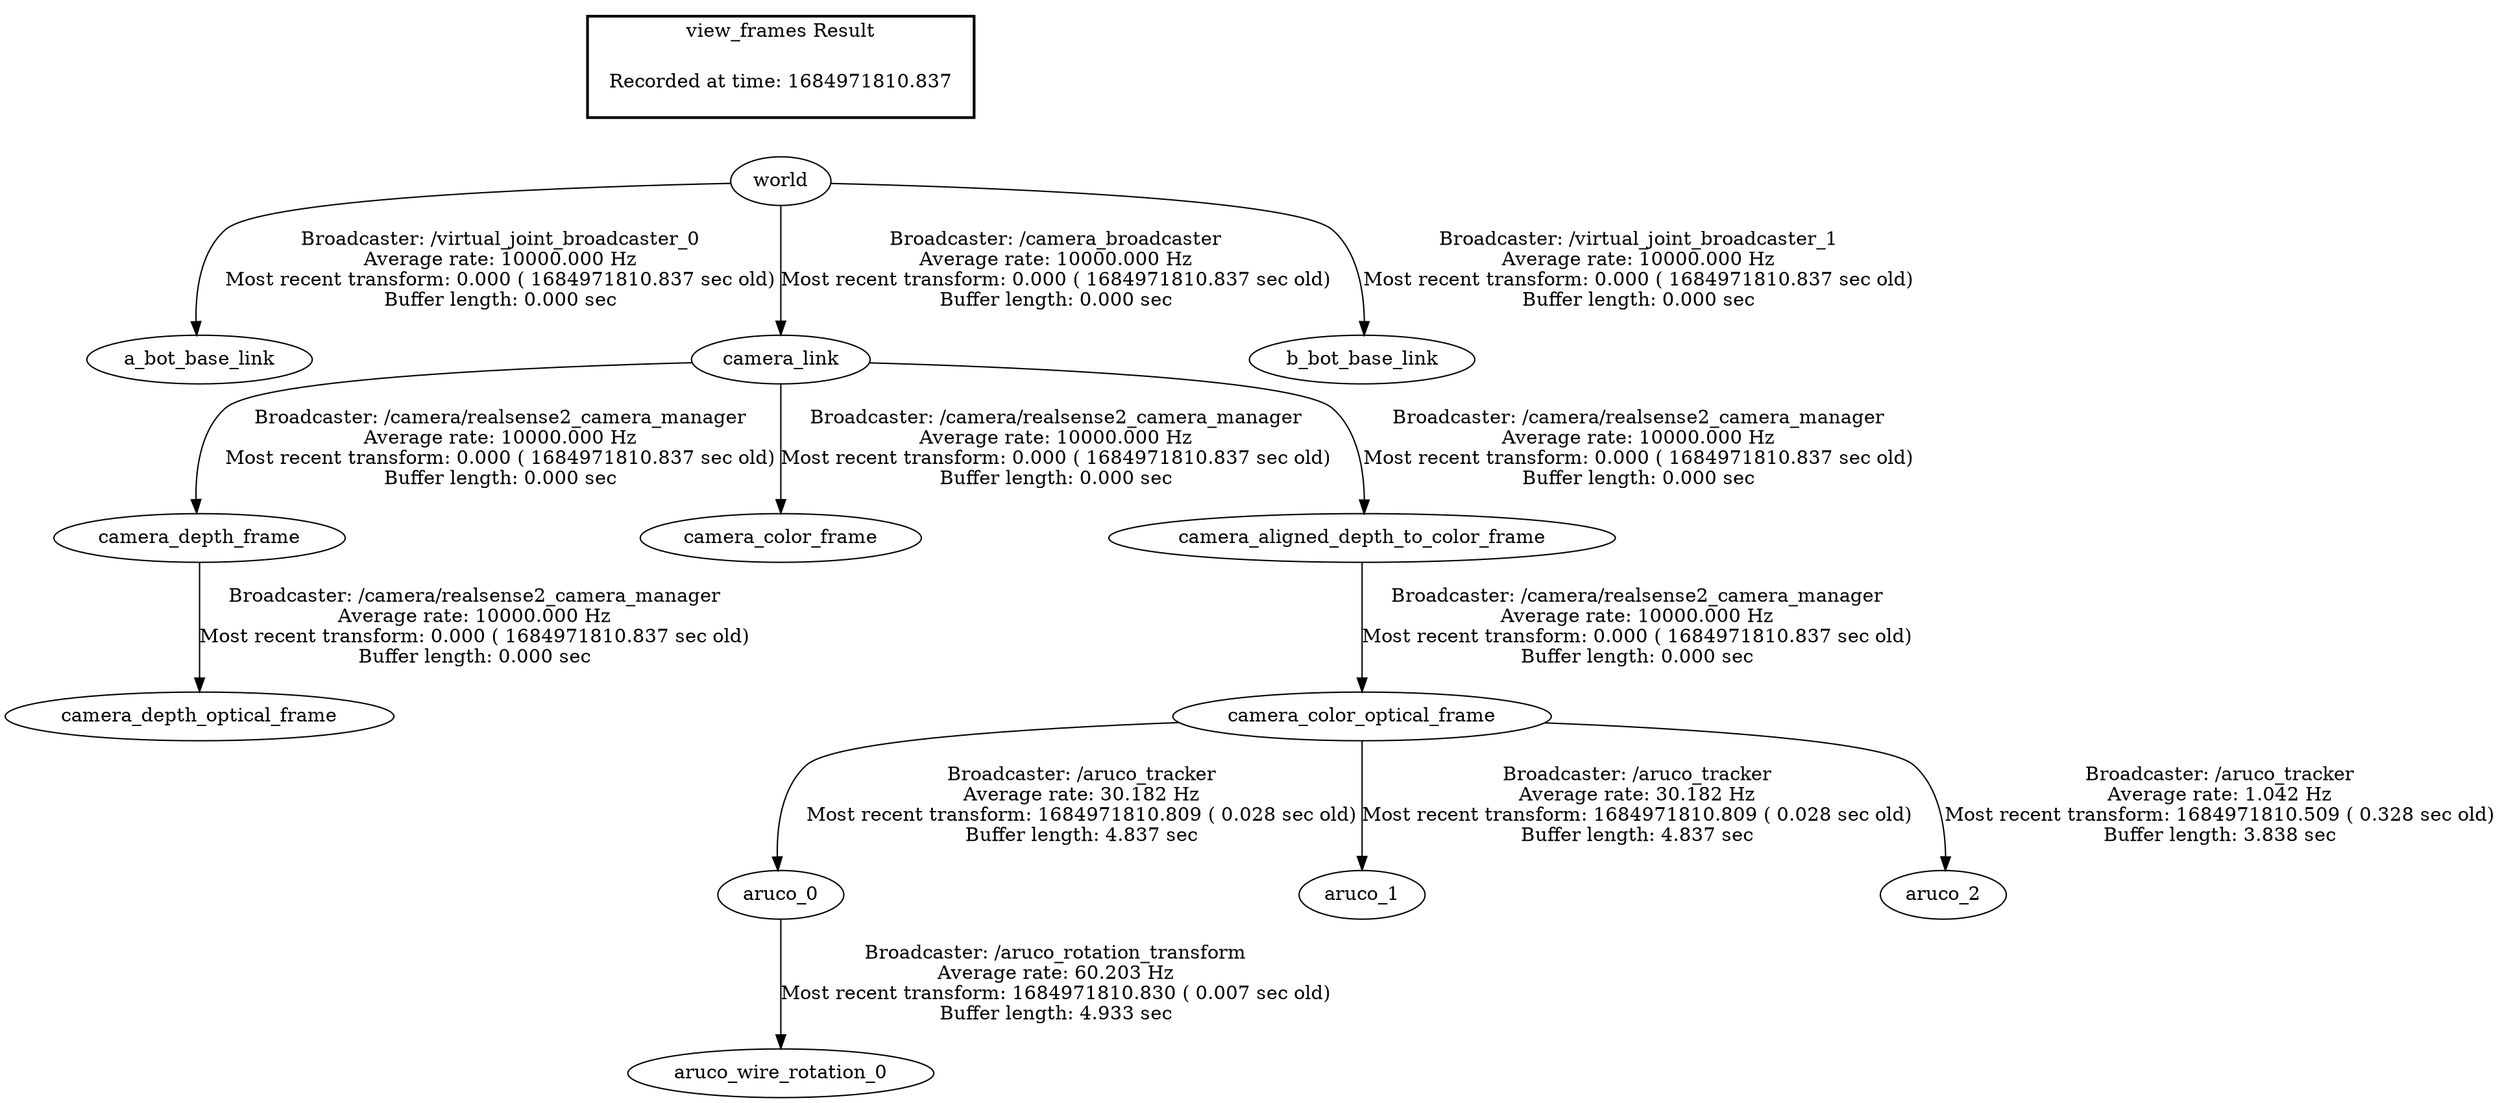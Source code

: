 digraph G {
"world" -> "a_bot_base_link"[label="Broadcaster: /virtual_joint_broadcaster_0\nAverage rate: 10000.000 Hz\nMost recent transform: 0.000 ( 1684971810.837 sec old)\nBuffer length: 0.000 sec\n"];
"world" -> "camera_link"[label="Broadcaster: /camera_broadcaster\nAverage rate: 10000.000 Hz\nMost recent transform: 0.000 ( 1684971810.837 sec old)\nBuffer length: 0.000 sec\n"];
"world" -> "b_bot_base_link"[label="Broadcaster: /virtual_joint_broadcaster_1\nAverage rate: 10000.000 Hz\nMost recent transform: 0.000 ( 1684971810.837 sec old)\nBuffer length: 0.000 sec\n"];
"camera_link" -> "camera_depth_frame"[label="Broadcaster: /camera/realsense2_camera_manager\nAverage rate: 10000.000 Hz\nMost recent transform: 0.000 ( 1684971810.837 sec old)\nBuffer length: 0.000 sec\n"];
"camera_depth_frame" -> "camera_depth_optical_frame"[label="Broadcaster: /camera/realsense2_camera_manager\nAverage rate: 10000.000 Hz\nMost recent transform: 0.000 ( 1684971810.837 sec old)\nBuffer length: 0.000 sec\n"];
"camera_link" -> "camera_color_frame"[label="Broadcaster: /camera/realsense2_camera_manager\nAverage rate: 10000.000 Hz\nMost recent transform: 0.000 ( 1684971810.837 sec old)\nBuffer length: 0.000 sec\n"];
"camera_aligned_depth_to_color_frame" -> "camera_color_optical_frame"[label="Broadcaster: /camera/realsense2_camera_manager\nAverage rate: 10000.000 Hz\nMost recent transform: 0.000 ( 1684971810.837 sec old)\nBuffer length: 0.000 sec\n"];
"camera_link" -> "camera_aligned_depth_to_color_frame"[label="Broadcaster: /camera/realsense2_camera_manager\nAverage rate: 10000.000 Hz\nMost recent transform: 0.000 ( 1684971810.837 sec old)\nBuffer length: 0.000 sec\n"];
"aruco_0" -> "aruco_wire_rotation_0"[label="Broadcaster: /aruco_rotation_transform\nAverage rate: 60.203 Hz\nMost recent transform: 1684971810.830 ( 0.007 sec old)\nBuffer length: 4.933 sec\n"];
"camera_color_optical_frame" -> "aruco_0"[label="Broadcaster: /aruco_tracker\nAverage rate: 30.182 Hz\nMost recent transform: 1684971810.809 ( 0.028 sec old)\nBuffer length: 4.837 sec\n"];
"camera_color_optical_frame" -> "aruco_1"[label="Broadcaster: /aruco_tracker\nAverage rate: 30.182 Hz\nMost recent transform: 1684971810.809 ( 0.028 sec old)\nBuffer length: 4.837 sec\n"];
"camera_color_optical_frame" -> "aruco_2"[label="Broadcaster: /aruco_tracker\nAverage rate: 1.042 Hz\nMost recent transform: 1684971810.509 ( 0.328 sec old)\nBuffer length: 3.838 sec\n"];
edge [style=invis];
 subgraph cluster_legend { style=bold; color=black; label ="view_frames Result";
"Recorded at time: 1684971810.837"[ shape=plaintext ] ;
 }->"world";
}